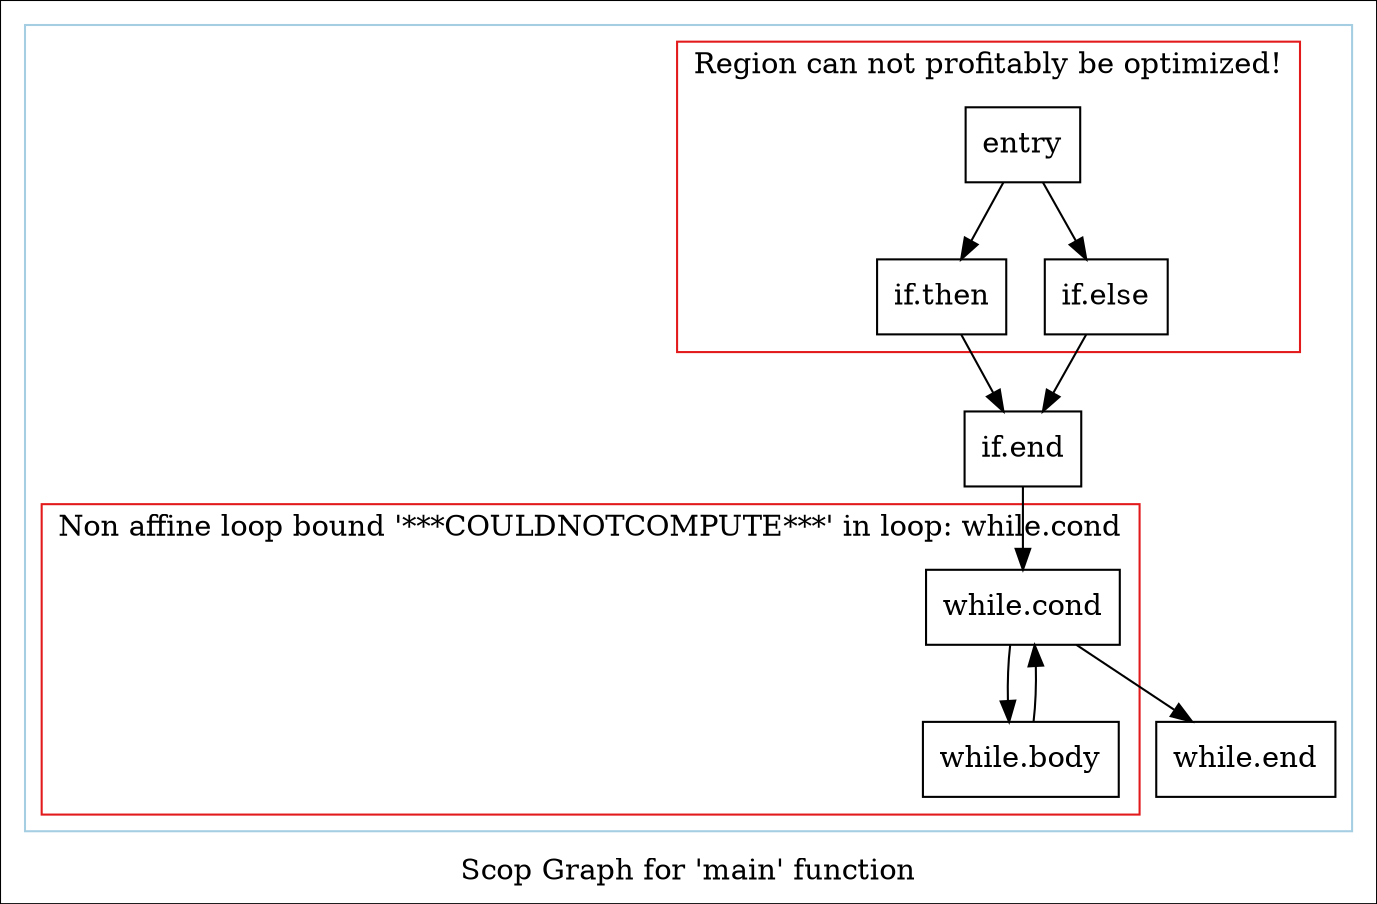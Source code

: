 digraph "Scop Graph for 'main' function" {
	label="Scop Graph for 'main' function";

	Node0xe2dd80 [shape=record,label="{entry}"];
	Node0xe2dd80 -> Node0xe316f0;
	Node0xe2dd80 -> Node0xe2bb60;
	Node0xe316f0 [shape=record,label="{if.then}"];
	Node0xe316f0 -> Node0xe2e980;
	Node0xe2e980 [shape=record,label="{if.end}"];
	Node0xe2e980 -> Node0xe34910;
	Node0xe34910 [shape=record,label="{while.cond}"];
	Node0xe34910 -> Node0xe03020;
	Node0xe34910 -> Node0xe58ab0;
	Node0xe03020 [shape=record,label="{while.body}"];
	Node0xe03020 -> Node0xe34910[constraint=false];
	Node0xe58ab0 [shape=record,label="{while.end}"];
	Node0xe2bb60 [shape=record,label="{if.else}"];
	Node0xe2bb60 -> Node0xe2e980;
	colorscheme = "paired12"
        subgraph cluster_0xdff870 {
          label = "";
          style = solid;
          color = 1
          subgraph cluster_0xe589f0 {
            label = "Region can not profitably be optimized!";
            style = solid;
            color = 6
            Node0xe2dd80;
            Node0xe316f0;
            Node0xe2bb60;
          }
          subgraph cluster_0xe31750 {
            label = "Non affine loop bound '***COULDNOTCOMPUTE***' in loop: while.cond";
            style = solid;
            color = 6
            Node0xe34910;
            Node0xe03020;
          }
          Node0xe2e980;
          Node0xe58ab0;
        }
}
